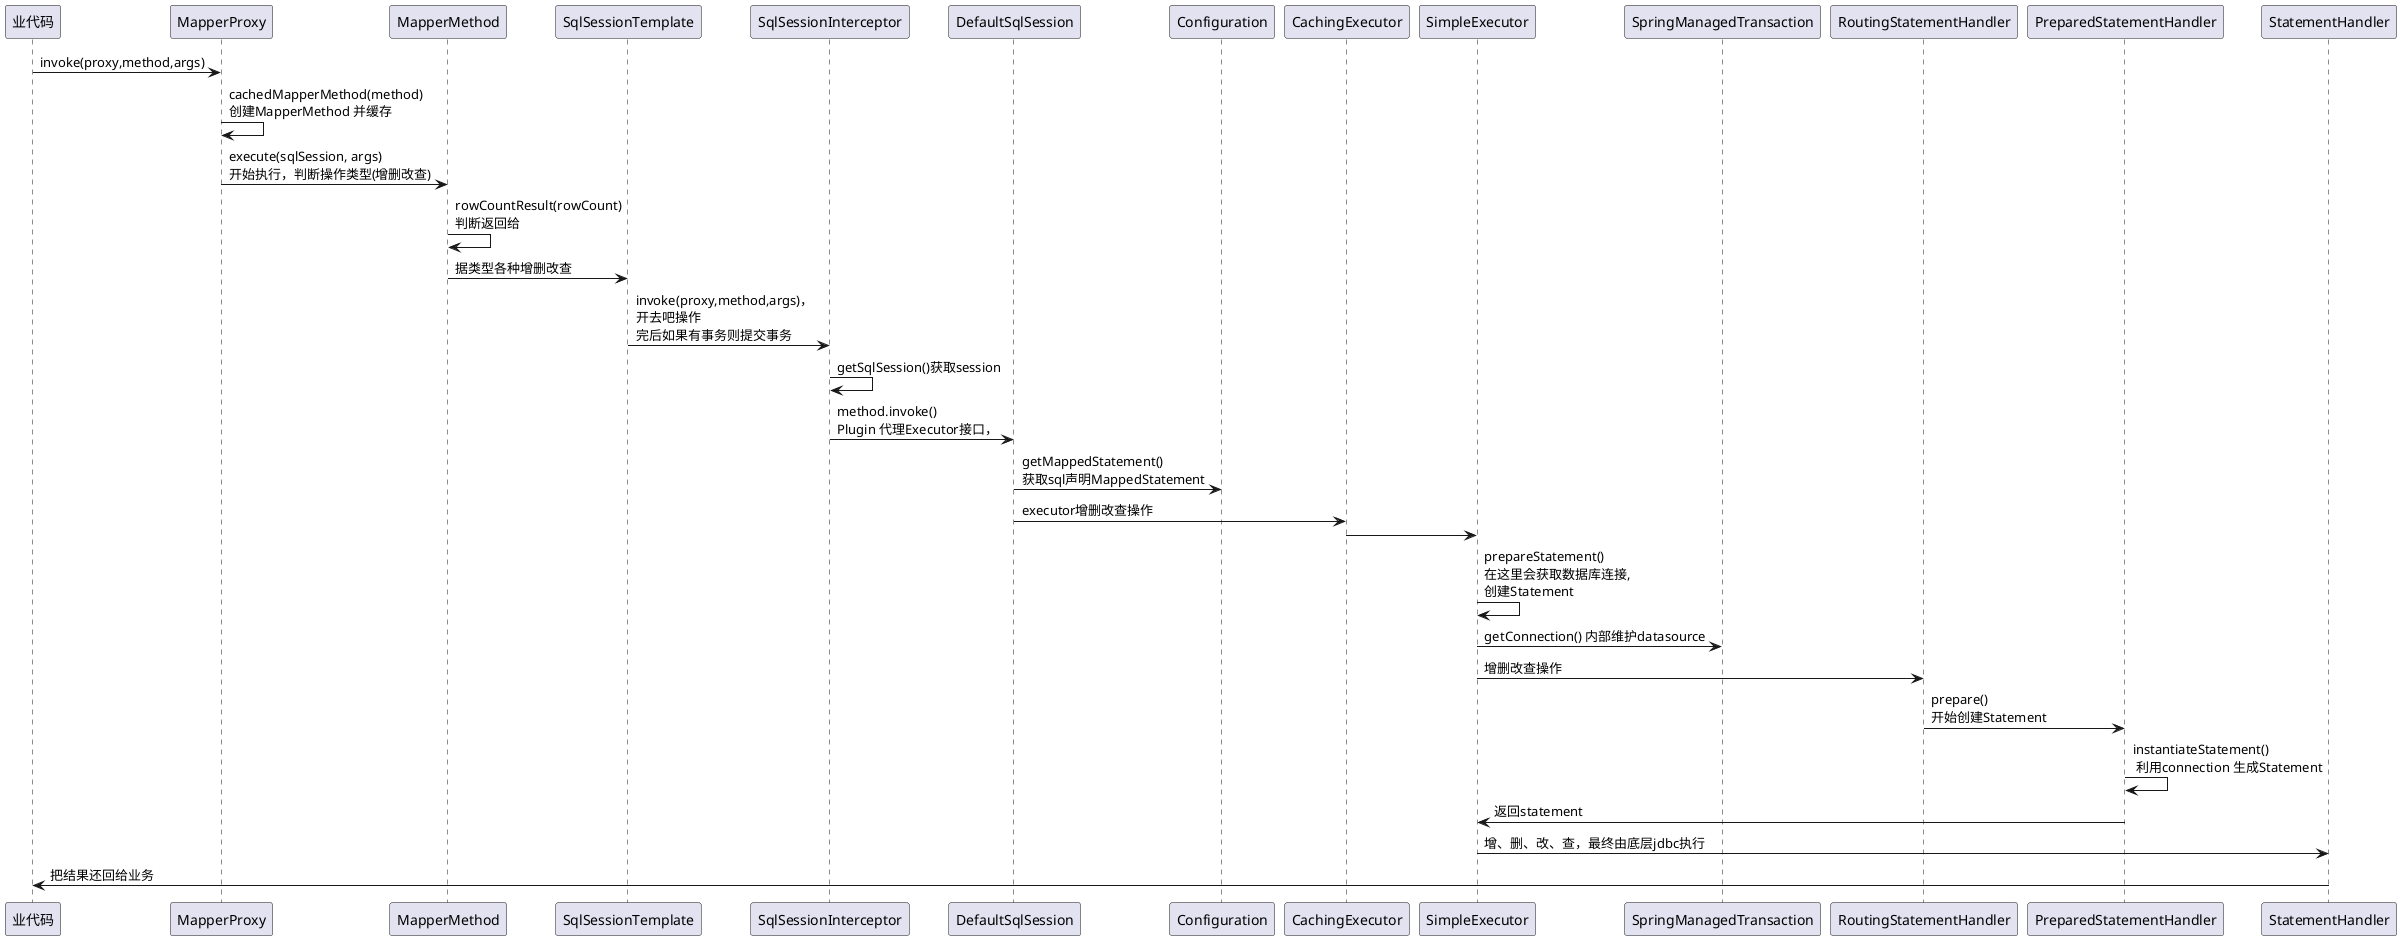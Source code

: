 
@startuml
业代码->MapperProxy:invoke(proxy,method,args)
MapperProxy->MapperProxy: cachedMapperMethod(method)\n创建MapperMethod 并缓存
MapperProxy->MapperMethod: execute(sqlSession, args)\n开始执行，判断操作类型(增删改查)
MapperMethod->MapperMethod: rowCountResult(rowCount)\n判断返回给
MapperMethod->SqlSessionTemplate:据类型各种增删改查
SqlSessionTemplate->SqlSessionInterceptor:invoke(proxy,method,args)，\n开去吧操作\n完后如果有事务则提交事务
SqlSessionInterceptor->SqlSessionInterceptor:getSqlSession()获取session
SqlSessionInterceptor->DefaultSqlSession:method.invoke() \nPlugin 代理Executor接口，
DefaultSqlSession->Configuration: getMappedStatement()\n获取sql声明MappedStatement
DefaultSqlSession->CachingExecutor: executor增删改查操作
CachingExecutor->SimpleExecutor:
SimpleExecutor->SimpleExecutor:prepareStatement()\n在这里会获取数据库连接,\n创建Statement
SimpleExecutor->SpringManagedTransaction:getConnection() 内部维护datasource
SimpleExecutor->RoutingStatementHandler: 增删改查操作
RoutingStatementHandler->PreparedStatementHandler:prepare()\n开始创建Statement
PreparedStatementHandler->PreparedStatementHandler:instantiateStatement()\n 利用connection 生成Statement
PreparedStatementHandler->SimpleExecutor:返回statement
SimpleExecutor->StatementHandler:增、删、改、查，最终由底层jdbc执行
业代码<-StatementHandler:把结果还回给业务
@enduml
